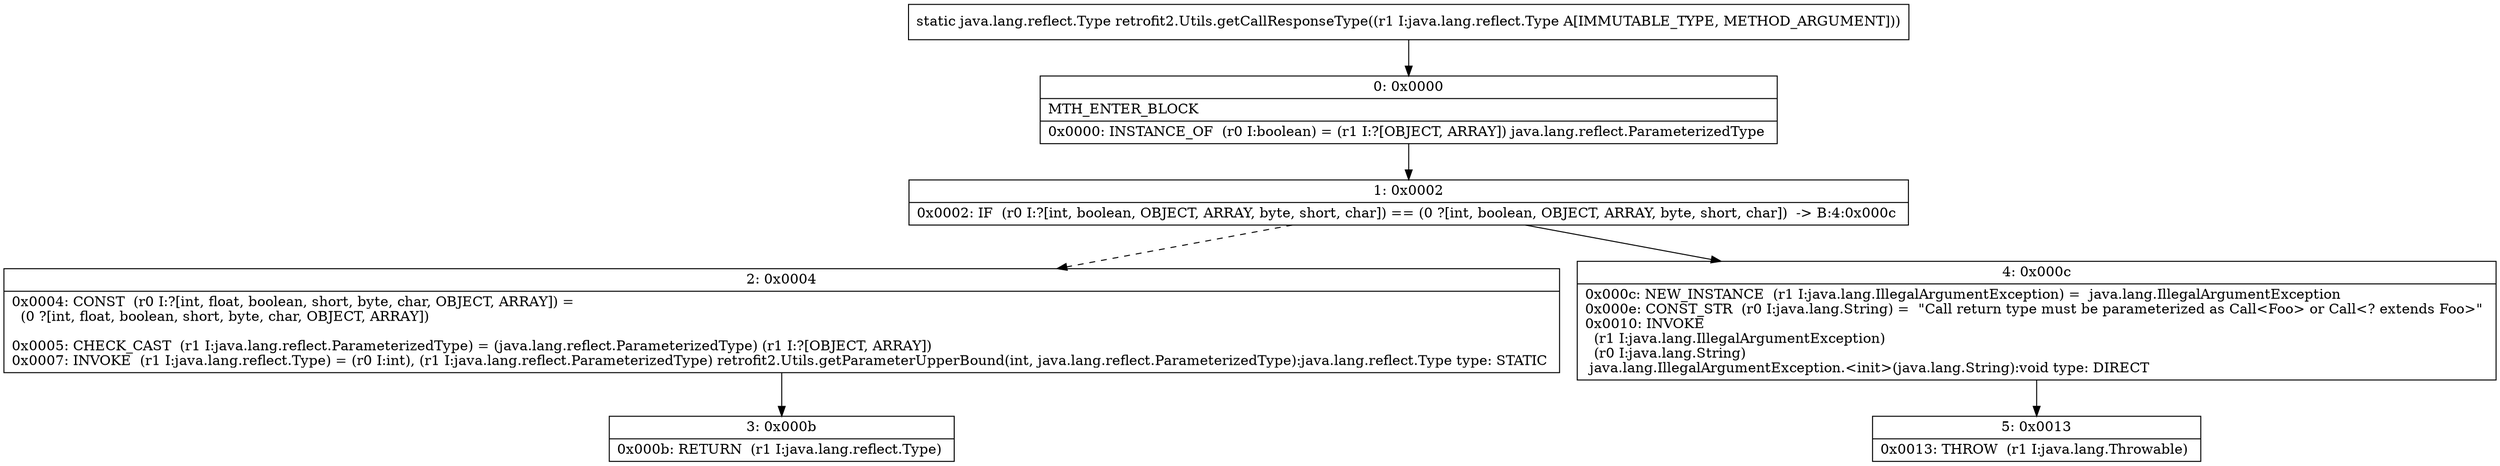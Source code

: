 digraph "CFG forretrofit2.Utils.getCallResponseType(Ljava\/lang\/reflect\/Type;)Ljava\/lang\/reflect\/Type;" {
Node_0 [shape=record,label="{0\:\ 0x0000|MTH_ENTER_BLOCK\l|0x0000: INSTANCE_OF  (r0 I:boolean) = (r1 I:?[OBJECT, ARRAY]) java.lang.reflect.ParameterizedType \l}"];
Node_1 [shape=record,label="{1\:\ 0x0002|0x0002: IF  (r0 I:?[int, boolean, OBJECT, ARRAY, byte, short, char]) == (0 ?[int, boolean, OBJECT, ARRAY, byte, short, char])  \-\> B:4:0x000c \l}"];
Node_2 [shape=record,label="{2\:\ 0x0004|0x0004: CONST  (r0 I:?[int, float, boolean, short, byte, char, OBJECT, ARRAY]) = \l  (0 ?[int, float, boolean, short, byte, char, OBJECT, ARRAY])\l \l0x0005: CHECK_CAST  (r1 I:java.lang.reflect.ParameterizedType) = (java.lang.reflect.ParameterizedType) (r1 I:?[OBJECT, ARRAY]) \l0x0007: INVOKE  (r1 I:java.lang.reflect.Type) = (r0 I:int), (r1 I:java.lang.reflect.ParameterizedType) retrofit2.Utils.getParameterUpperBound(int, java.lang.reflect.ParameterizedType):java.lang.reflect.Type type: STATIC \l}"];
Node_3 [shape=record,label="{3\:\ 0x000b|0x000b: RETURN  (r1 I:java.lang.reflect.Type) \l}"];
Node_4 [shape=record,label="{4\:\ 0x000c|0x000c: NEW_INSTANCE  (r1 I:java.lang.IllegalArgumentException) =  java.lang.IllegalArgumentException \l0x000e: CONST_STR  (r0 I:java.lang.String) =  \"Call return type must be parameterized as Call\<Foo\> or Call\<? extends Foo\>\" \l0x0010: INVOKE  \l  (r1 I:java.lang.IllegalArgumentException)\l  (r0 I:java.lang.String)\l java.lang.IllegalArgumentException.\<init\>(java.lang.String):void type: DIRECT \l}"];
Node_5 [shape=record,label="{5\:\ 0x0013|0x0013: THROW  (r1 I:java.lang.Throwable) \l}"];
MethodNode[shape=record,label="{static java.lang.reflect.Type retrofit2.Utils.getCallResponseType((r1 I:java.lang.reflect.Type A[IMMUTABLE_TYPE, METHOD_ARGUMENT])) }"];
MethodNode -> Node_0;
Node_0 -> Node_1;
Node_1 -> Node_2[style=dashed];
Node_1 -> Node_4;
Node_2 -> Node_3;
Node_4 -> Node_5;
}

